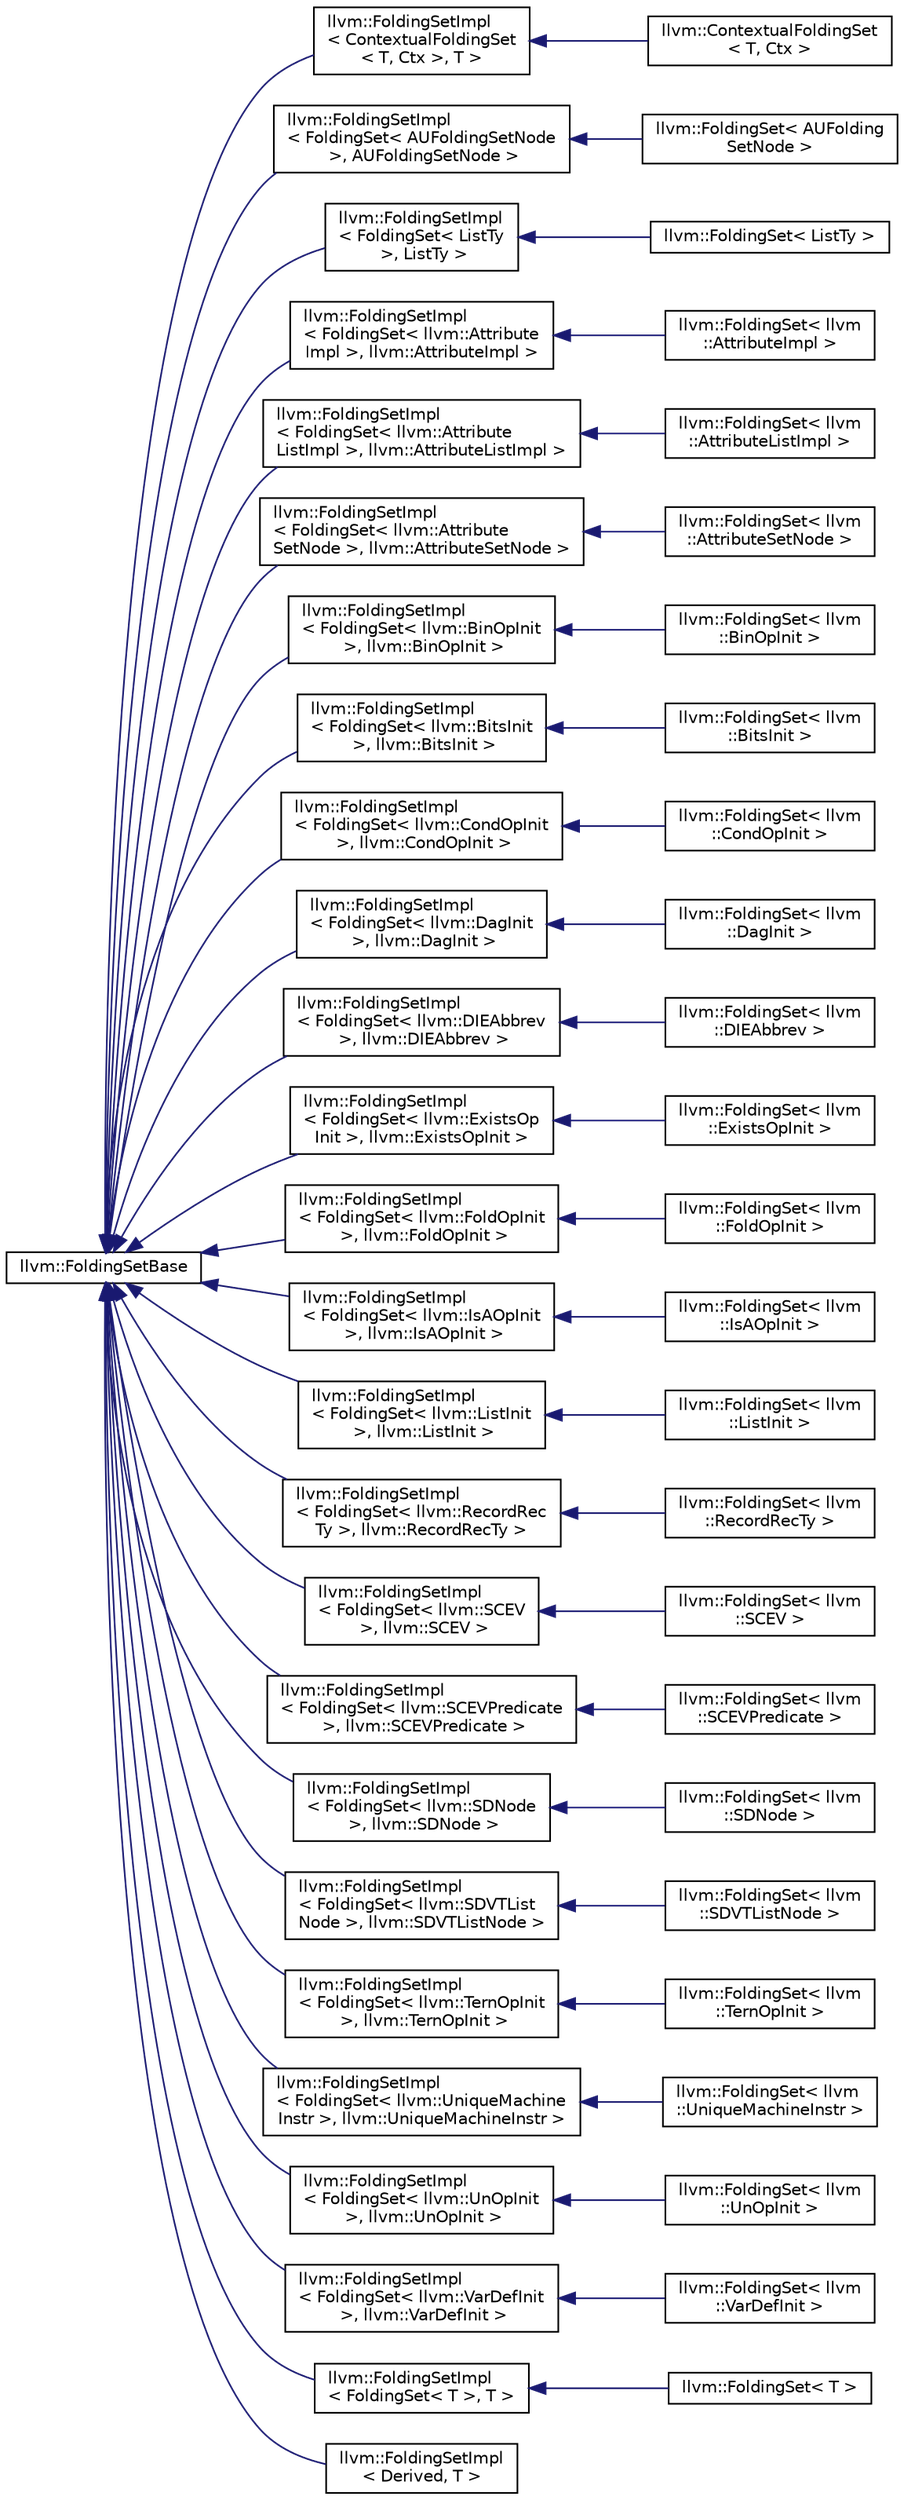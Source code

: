 digraph "Graphical Class Hierarchy"
{
 // LATEX_PDF_SIZE
  bgcolor="transparent";
  edge [fontname="Helvetica",fontsize="10",labelfontname="Helvetica",labelfontsize="10"];
  node [fontname="Helvetica",fontsize="10",shape=record];
  rankdir="LR";
  Node0 [label="llvm::FoldingSetBase",height=0.2,width=0.4,color="black",URL="$classllvm_1_1FoldingSetBase.html",tooltip="FoldingSetBase - Implements the folding set functionality."];
  Node0 -> Node1 [dir="back",color="midnightblue",fontsize="10",style="solid",fontname="Helvetica"];
  Node1 [label="llvm::FoldingSetImpl\l\< ContextualFoldingSet\l\< T, Ctx \>, T \>",height=0.2,width=0.4,color="black",URL="$classllvm_1_1FoldingSetImpl.html",tooltip=" "];
  Node1 -> Node2 [dir="back",color="midnightblue",fontsize="10",style="solid",fontname="Helvetica"];
  Node2 [label="llvm::ContextualFoldingSet\l\< T, Ctx \>",height=0.2,width=0.4,color="black",URL="$classllvm_1_1ContextualFoldingSet.html",tooltip="ContextualFoldingSet - This template class is a further refinement of FoldingSet which provides a con..."];
  Node0 -> Node3 [dir="back",color="midnightblue",fontsize="10",style="solid",fontname="Helvetica"];
  Node3 [label="llvm::FoldingSetImpl\l\< FoldingSet\< AUFoldingSetNode\l \>, AUFoldingSetNode \>",height=0.2,width=0.4,color="black",URL="$classllvm_1_1FoldingSetImpl.html",tooltip=" "];
  Node3 -> Node4 [dir="back",color="midnightblue",fontsize="10",style="solid",fontname="Helvetica"];
  Node4 [label="llvm::FoldingSet\< AUFolding\lSetNode \>",height=0.2,width=0.4,color="black",URL="$classllvm_1_1FoldingSet.html",tooltip=" "];
  Node0 -> Node5 [dir="back",color="midnightblue",fontsize="10",style="solid",fontname="Helvetica"];
  Node5 [label="llvm::FoldingSetImpl\l\< FoldingSet\< ListTy\l \>, ListTy \>",height=0.2,width=0.4,color="black",URL="$classllvm_1_1FoldingSetImpl.html",tooltip=" "];
  Node5 -> Node6 [dir="back",color="midnightblue",fontsize="10",style="solid",fontname="Helvetica"];
  Node6 [label="llvm::FoldingSet\< ListTy \>",height=0.2,width=0.4,color="black",URL="$classllvm_1_1FoldingSet.html",tooltip=" "];
  Node0 -> Node7 [dir="back",color="midnightblue",fontsize="10",style="solid",fontname="Helvetica"];
  Node7 [label="llvm::FoldingSetImpl\l\< FoldingSet\< llvm::Attribute\lImpl \>, llvm::AttributeImpl \>",height=0.2,width=0.4,color="black",URL="$classllvm_1_1FoldingSetImpl.html",tooltip=" "];
  Node7 -> Node8 [dir="back",color="midnightblue",fontsize="10",style="solid",fontname="Helvetica"];
  Node8 [label="llvm::FoldingSet\< llvm\l::AttributeImpl \>",height=0.2,width=0.4,color="black",URL="$classllvm_1_1FoldingSet.html",tooltip=" "];
  Node0 -> Node9 [dir="back",color="midnightblue",fontsize="10",style="solid",fontname="Helvetica"];
  Node9 [label="llvm::FoldingSetImpl\l\< FoldingSet\< llvm::Attribute\lListImpl \>, llvm::AttributeListImpl \>",height=0.2,width=0.4,color="black",URL="$classllvm_1_1FoldingSetImpl.html",tooltip=" "];
  Node9 -> Node10 [dir="back",color="midnightblue",fontsize="10",style="solid",fontname="Helvetica"];
  Node10 [label="llvm::FoldingSet\< llvm\l::AttributeListImpl \>",height=0.2,width=0.4,color="black",URL="$classllvm_1_1FoldingSet.html",tooltip=" "];
  Node0 -> Node11 [dir="back",color="midnightblue",fontsize="10",style="solid",fontname="Helvetica"];
  Node11 [label="llvm::FoldingSetImpl\l\< FoldingSet\< llvm::Attribute\lSetNode \>, llvm::AttributeSetNode \>",height=0.2,width=0.4,color="black",URL="$classllvm_1_1FoldingSetImpl.html",tooltip=" "];
  Node11 -> Node12 [dir="back",color="midnightblue",fontsize="10",style="solid",fontname="Helvetica"];
  Node12 [label="llvm::FoldingSet\< llvm\l::AttributeSetNode \>",height=0.2,width=0.4,color="black",URL="$classllvm_1_1FoldingSet.html",tooltip=" "];
  Node0 -> Node13 [dir="back",color="midnightblue",fontsize="10",style="solid",fontname="Helvetica"];
  Node13 [label="llvm::FoldingSetImpl\l\< FoldingSet\< llvm::BinOpInit\l \>, llvm::BinOpInit \>",height=0.2,width=0.4,color="black",URL="$classllvm_1_1FoldingSetImpl.html",tooltip=" "];
  Node13 -> Node14 [dir="back",color="midnightblue",fontsize="10",style="solid",fontname="Helvetica"];
  Node14 [label="llvm::FoldingSet\< llvm\l::BinOpInit \>",height=0.2,width=0.4,color="black",URL="$classllvm_1_1FoldingSet.html",tooltip=" "];
  Node0 -> Node15 [dir="back",color="midnightblue",fontsize="10",style="solid",fontname="Helvetica"];
  Node15 [label="llvm::FoldingSetImpl\l\< FoldingSet\< llvm::BitsInit\l \>, llvm::BitsInit \>",height=0.2,width=0.4,color="black",URL="$classllvm_1_1FoldingSetImpl.html",tooltip=" "];
  Node15 -> Node16 [dir="back",color="midnightblue",fontsize="10",style="solid",fontname="Helvetica"];
  Node16 [label="llvm::FoldingSet\< llvm\l::BitsInit \>",height=0.2,width=0.4,color="black",URL="$classllvm_1_1FoldingSet.html",tooltip=" "];
  Node0 -> Node17 [dir="back",color="midnightblue",fontsize="10",style="solid",fontname="Helvetica"];
  Node17 [label="llvm::FoldingSetImpl\l\< FoldingSet\< llvm::CondOpInit\l \>, llvm::CondOpInit \>",height=0.2,width=0.4,color="black",URL="$classllvm_1_1FoldingSetImpl.html",tooltip=" "];
  Node17 -> Node18 [dir="back",color="midnightblue",fontsize="10",style="solid",fontname="Helvetica"];
  Node18 [label="llvm::FoldingSet\< llvm\l::CondOpInit \>",height=0.2,width=0.4,color="black",URL="$classllvm_1_1FoldingSet.html",tooltip=" "];
  Node0 -> Node19 [dir="back",color="midnightblue",fontsize="10",style="solid",fontname="Helvetica"];
  Node19 [label="llvm::FoldingSetImpl\l\< FoldingSet\< llvm::DagInit\l \>, llvm::DagInit \>",height=0.2,width=0.4,color="black",URL="$classllvm_1_1FoldingSetImpl.html",tooltip=" "];
  Node19 -> Node20 [dir="back",color="midnightblue",fontsize="10",style="solid",fontname="Helvetica"];
  Node20 [label="llvm::FoldingSet\< llvm\l::DagInit \>",height=0.2,width=0.4,color="black",URL="$classllvm_1_1FoldingSet.html",tooltip=" "];
  Node0 -> Node21 [dir="back",color="midnightblue",fontsize="10",style="solid",fontname="Helvetica"];
  Node21 [label="llvm::FoldingSetImpl\l\< FoldingSet\< llvm::DIEAbbrev\l \>, llvm::DIEAbbrev \>",height=0.2,width=0.4,color="black",URL="$classllvm_1_1FoldingSetImpl.html",tooltip=" "];
  Node21 -> Node22 [dir="back",color="midnightblue",fontsize="10",style="solid",fontname="Helvetica"];
  Node22 [label="llvm::FoldingSet\< llvm\l::DIEAbbrev \>",height=0.2,width=0.4,color="black",URL="$classllvm_1_1FoldingSet.html",tooltip=" "];
  Node0 -> Node23 [dir="back",color="midnightblue",fontsize="10",style="solid",fontname="Helvetica"];
  Node23 [label="llvm::FoldingSetImpl\l\< FoldingSet\< llvm::ExistsOp\lInit \>, llvm::ExistsOpInit \>",height=0.2,width=0.4,color="black",URL="$classllvm_1_1FoldingSetImpl.html",tooltip=" "];
  Node23 -> Node24 [dir="back",color="midnightblue",fontsize="10",style="solid",fontname="Helvetica"];
  Node24 [label="llvm::FoldingSet\< llvm\l::ExistsOpInit \>",height=0.2,width=0.4,color="black",URL="$classllvm_1_1FoldingSet.html",tooltip=" "];
  Node0 -> Node25 [dir="back",color="midnightblue",fontsize="10",style="solid",fontname="Helvetica"];
  Node25 [label="llvm::FoldingSetImpl\l\< FoldingSet\< llvm::FoldOpInit\l \>, llvm::FoldOpInit \>",height=0.2,width=0.4,color="black",URL="$classllvm_1_1FoldingSetImpl.html",tooltip=" "];
  Node25 -> Node26 [dir="back",color="midnightblue",fontsize="10",style="solid",fontname="Helvetica"];
  Node26 [label="llvm::FoldingSet\< llvm\l::FoldOpInit \>",height=0.2,width=0.4,color="black",URL="$classllvm_1_1FoldingSet.html",tooltip=" "];
  Node0 -> Node27 [dir="back",color="midnightblue",fontsize="10",style="solid",fontname="Helvetica"];
  Node27 [label="llvm::FoldingSetImpl\l\< FoldingSet\< llvm::IsAOpInit\l \>, llvm::IsAOpInit \>",height=0.2,width=0.4,color="black",URL="$classllvm_1_1FoldingSetImpl.html",tooltip=" "];
  Node27 -> Node28 [dir="back",color="midnightblue",fontsize="10",style="solid",fontname="Helvetica"];
  Node28 [label="llvm::FoldingSet\< llvm\l::IsAOpInit \>",height=0.2,width=0.4,color="black",URL="$classllvm_1_1FoldingSet.html",tooltip=" "];
  Node0 -> Node29 [dir="back",color="midnightblue",fontsize="10",style="solid",fontname="Helvetica"];
  Node29 [label="llvm::FoldingSetImpl\l\< FoldingSet\< llvm::ListInit\l \>, llvm::ListInit \>",height=0.2,width=0.4,color="black",URL="$classllvm_1_1FoldingSetImpl.html",tooltip=" "];
  Node29 -> Node30 [dir="back",color="midnightblue",fontsize="10",style="solid",fontname="Helvetica"];
  Node30 [label="llvm::FoldingSet\< llvm\l::ListInit \>",height=0.2,width=0.4,color="black",URL="$classllvm_1_1FoldingSet.html",tooltip=" "];
  Node0 -> Node31 [dir="back",color="midnightblue",fontsize="10",style="solid",fontname="Helvetica"];
  Node31 [label="llvm::FoldingSetImpl\l\< FoldingSet\< llvm::RecordRec\lTy \>, llvm::RecordRecTy \>",height=0.2,width=0.4,color="black",URL="$classllvm_1_1FoldingSetImpl.html",tooltip=" "];
  Node31 -> Node32 [dir="back",color="midnightblue",fontsize="10",style="solid",fontname="Helvetica"];
  Node32 [label="llvm::FoldingSet\< llvm\l::RecordRecTy \>",height=0.2,width=0.4,color="black",URL="$classllvm_1_1FoldingSet.html",tooltip=" "];
  Node0 -> Node33 [dir="back",color="midnightblue",fontsize="10",style="solid",fontname="Helvetica"];
  Node33 [label="llvm::FoldingSetImpl\l\< FoldingSet\< llvm::SCEV\l \>, llvm::SCEV \>",height=0.2,width=0.4,color="black",URL="$classllvm_1_1FoldingSetImpl.html",tooltip=" "];
  Node33 -> Node34 [dir="back",color="midnightblue",fontsize="10",style="solid",fontname="Helvetica"];
  Node34 [label="llvm::FoldingSet\< llvm\l::SCEV \>",height=0.2,width=0.4,color="black",URL="$classllvm_1_1FoldingSet.html",tooltip=" "];
  Node0 -> Node35 [dir="back",color="midnightblue",fontsize="10",style="solid",fontname="Helvetica"];
  Node35 [label="llvm::FoldingSetImpl\l\< FoldingSet\< llvm::SCEVPredicate\l \>, llvm::SCEVPredicate \>",height=0.2,width=0.4,color="black",URL="$classllvm_1_1FoldingSetImpl.html",tooltip=" "];
  Node35 -> Node36 [dir="back",color="midnightblue",fontsize="10",style="solid",fontname="Helvetica"];
  Node36 [label="llvm::FoldingSet\< llvm\l::SCEVPredicate \>",height=0.2,width=0.4,color="black",URL="$classllvm_1_1FoldingSet.html",tooltip=" "];
  Node0 -> Node37 [dir="back",color="midnightblue",fontsize="10",style="solid",fontname="Helvetica"];
  Node37 [label="llvm::FoldingSetImpl\l\< FoldingSet\< llvm::SDNode\l \>, llvm::SDNode \>",height=0.2,width=0.4,color="black",URL="$classllvm_1_1FoldingSetImpl.html",tooltip=" "];
  Node37 -> Node38 [dir="back",color="midnightblue",fontsize="10",style="solid",fontname="Helvetica"];
  Node38 [label="llvm::FoldingSet\< llvm\l::SDNode \>",height=0.2,width=0.4,color="black",URL="$classllvm_1_1FoldingSet.html",tooltip=" "];
  Node0 -> Node39 [dir="back",color="midnightblue",fontsize="10",style="solid",fontname="Helvetica"];
  Node39 [label="llvm::FoldingSetImpl\l\< FoldingSet\< llvm::SDVTList\lNode \>, llvm::SDVTListNode \>",height=0.2,width=0.4,color="black",URL="$classllvm_1_1FoldingSetImpl.html",tooltip=" "];
  Node39 -> Node40 [dir="back",color="midnightblue",fontsize="10",style="solid",fontname="Helvetica"];
  Node40 [label="llvm::FoldingSet\< llvm\l::SDVTListNode \>",height=0.2,width=0.4,color="black",URL="$classllvm_1_1FoldingSet.html",tooltip=" "];
  Node0 -> Node41 [dir="back",color="midnightblue",fontsize="10",style="solid",fontname="Helvetica"];
  Node41 [label="llvm::FoldingSetImpl\l\< FoldingSet\< llvm::TernOpInit\l \>, llvm::TernOpInit \>",height=0.2,width=0.4,color="black",URL="$classllvm_1_1FoldingSetImpl.html",tooltip=" "];
  Node41 -> Node42 [dir="back",color="midnightblue",fontsize="10",style="solid",fontname="Helvetica"];
  Node42 [label="llvm::FoldingSet\< llvm\l::TernOpInit \>",height=0.2,width=0.4,color="black",URL="$classllvm_1_1FoldingSet.html",tooltip=" "];
  Node0 -> Node43 [dir="back",color="midnightblue",fontsize="10",style="solid",fontname="Helvetica"];
  Node43 [label="llvm::FoldingSetImpl\l\< FoldingSet\< llvm::UniqueMachine\lInstr \>, llvm::UniqueMachineInstr \>",height=0.2,width=0.4,color="black",URL="$classllvm_1_1FoldingSetImpl.html",tooltip=" "];
  Node43 -> Node44 [dir="back",color="midnightblue",fontsize="10",style="solid",fontname="Helvetica"];
  Node44 [label="llvm::FoldingSet\< llvm\l::UniqueMachineInstr \>",height=0.2,width=0.4,color="black",URL="$classllvm_1_1FoldingSet.html",tooltip=" "];
  Node0 -> Node45 [dir="back",color="midnightblue",fontsize="10",style="solid",fontname="Helvetica"];
  Node45 [label="llvm::FoldingSetImpl\l\< FoldingSet\< llvm::UnOpInit\l \>, llvm::UnOpInit \>",height=0.2,width=0.4,color="black",URL="$classllvm_1_1FoldingSetImpl.html",tooltip=" "];
  Node45 -> Node46 [dir="back",color="midnightblue",fontsize="10",style="solid",fontname="Helvetica"];
  Node46 [label="llvm::FoldingSet\< llvm\l::UnOpInit \>",height=0.2,width=0.4,color="black",URL="$classllvm_1_1FoldingSet.html",tooltip=" "];
  Node0 -> Node47 [dir="back",color="midnightblue",fontsize="10",style="solid",fontname="Helvetica"];
  Node47 [label="llvm::FoldingSetImpl\l\< FoldingSet\< llvm::VarDefInit\l \>, llvm::VarDefInit \>",height=0.2,width=0.4,color="black",URL="$classllvm_1_1FoldingSetImpl.html",tooltip=" "];
  Node47 -> Node48 [dir="back",color="midnightblue",fontsize="10",style="solid",fontname="Helvetica"];
  Node48 [label="llvm::FoldingSet\< llvm\l::VarDefInit \>",height=0.2,width=0.4,color="black",URL="$classllvm_1_1FoldingSet.html",tooltip=" "];
  Node0 -> Node49 [dir="back",color="midnightblue",fontsize="10",style="solid",fontname="Helvetica"];
  Node49 [label="llvm::FoldingSetImpl\l\< FoldingSet\< T \>, T \>",height=0.2,width=0.4,color="black",URL="$classllvm_1_1FoldingSetImpl.html",tooltip=" "];
  Node49 -> Node50 [dir="back",color="midnightblue",fontsize="10",style="solid",fontname="Helvetica"];
  Node50 [label="llvm::FoldingSet\< T \>",height=0.2,width=0.4,color="black",URL="$classllvm_1_1FoldingSet.html",tooltip="FoldingSet - This template class is used to instantiate a specialized implementation of the folding s..."];
  Node0 -> Node51 [dir="back",color="midnightblue",fontsize="10",style="solid",fontname="Helvetica"];
  Node51 [label="llvm::FoldingSetImpl\l\< Derived, T \>",height=0.2,width=0.4,color="black",URL="$classllvm_1_1FoldingSetImpl.html",tooltip="FoldingSetImpl - An implementation detail that lets us share code between FoldingSet and ContextualFo..."];
}
